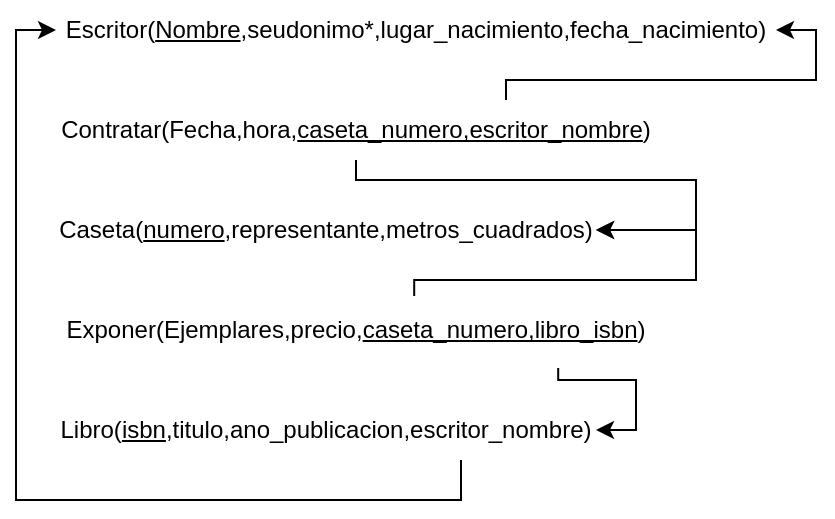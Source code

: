 <mxfile version="20.3.0" type="device"><diagram id="dhUqQA7qiK0-2ENn-W1j" name="Feria del libro"><mxGraphModel dx="1102" dy="685" grid="1" gridSize="10" guides="1" tooltips="1" connect="1" arrows="1" fold="1" page="1" pageScale="1" pageWidth="827" pageHeight="1169" math="0" shadow="0"><root><mxCell id="0"/><mxCell id="1" parent="0"/><mxCell id="9XpYvIED_KMgx8mivtY5-1" value="Escritor(&lt;u&gt;Nombre&lt;/u&gt;,seudonimo*,lugar_nacimiento,fecha_nacimiento)" style="text;html=1;strokeColor=none;fillColor=none;align=center;verticalAlign=middle;whiteSpace=wrap;rounded=0;" parent="1" vertex="1"><mxGeometry x="40" y="40" width="360" height="30" as="geometry"/></mxCell><mxCell id="9XpYvIED_KMgx8mivtY5-6" style="edgeStyle=orthogonalEdgeStyle;rounded=0;orthogonalLoop=1;jettySize=auto;html=1;exitX=0.75;exitY=0;exitDx=0;exitDy=0;entryX=1;entryY=0.5;entryDx=0;entryDy=0;" parent="1" source="9XpYvIED_KMgx8mivtY5-2" target="9XpYvIED_KMgx8mivtY5-1" edge="1"><mxGeometry relative="1" as="geometry"><Array as="points"><mxPoint x="265" y="80"/><mxPoint x="420" y="80"/><mxPoint x="420" y="55"/></Array></mxGeometry></mxCell><mxCell id="9XpYvIED_KMgx8mivtY5-7" style="edgeStyle=orthogonalEdgeStyle;rounded=0;orthogonalLoop=1;jettySize=auto;html=1;exitX=0.5;exitY=1;exitDx=0;exitDy=0;entryX=1;entryY=0.5;entryDx=0;entryDy=0;" parent="1" source="9XpYvIED_KMgx8mivtY5-2" target="9XpYvIED_KMgx8mivtY5-3" edge="1"><mxGeometry relative="1" as="geometry"><Array as="points"><mxPoint x="190" y="130"/><mxPoint x="360" y="130"/><mxPoint x="360" y="155"/></Array></mxGeometry></mxCell><mxCell id="9XpYvIED_KMgx8mivtY5-2" value="Contratar(Fecha,hora,&lt;u&gt;caseta_numero,escritor_nombre&lt;/u&gt;)" style="text;html=1;strokeColor=none;fillColor=none;align=center;verticalAlign=middle;whiteSpace=wrap;rounded=0;" parent="1" vertex="1"><mxGeometry x="40" y="90" width="300" height="30" as="geometry"/></mxCell><mxCell id="9XpYvIED_KMgx8mivtY5-3" value="Caseta(&lt;u&gt;numero&lt;/u&gt;,representante,metros_cuadrados)" style="text;html=1;strokeColor=none;fillColor=none;align=center;verticalAlign=middle;whiteSpace=wrap;rounded=0;" parent="1" vertex="1"><mxGeometry x="40" y="140" width="270" height="30" as="geometry"/></mxCell><mxCell id="9XpYvIED_KMgx8mivtY5-8" style="edgeStyle=orthogonalEdgeStyle;rounded=0;orthogonalLoop=1;jettySize=auto;html=1;exitX=0.597;exitY=-0.067;exitDx=0;exitDy=0;entryX=1;entryY=0.5;entryDx=0;entryDy=0;exitPerimeter=0;" parent="1" source="9XpYvIED_KMgx8mivtY5-4" target="9XpYvIED_KMgx8mivtY5-3" edge="1"><mxGeometry relative="1" as="geometry"><Array as="points"><mxPoint x="219" y="180"/><mxPoint x="360" y="180"/><mxPoint x="360" y="155"/></Array></mxGeometry></mxCell><mxCell id="9XpYvIED_KMgx8mivtY5-9" style="edgeStyle=orthogonalEdgeStyle;rounded=0;orthogonalLoop=1;jettySize=auto;html=1;exitX=0.837;exitY=1.133;exitDx=0;exitDy=0;entryX=1;entryY=0.5;entryDx=0;entryDy=0;exitPerimeter=0;" parent="1" source="9XpYvIED_KMgx8mivtY5-4" target="9XpYvIED_KMgx8mivtY5-5" edge="1"><mxGeometry relative="1" as="geometry"><Array as="points"><mxPoint x="291" y="230"/><mxPoint x="330" y="230"/><mxPoint x="330" y="255"/></Array></mxGeometry></mxCell><mxCell id="9XpYvIED_KMgx8mivtY5-4" value="Exponer(Ejemplares,precio,&lt;u&gt;caseta_numero,libro_isbn&lt;/u&gt;)" style="text;html=1;strokeColor=none;fillColor=none;align=center;verticalAlign=middle;whiteSpace=wrap;rounded=0;" parent="1" vertex="1"><mxGeometry x="40" y="190" width="300" height="30" as="geometry"/></mxCell><mxCell id="9XpYvIED_KMgx8mivtY5-10" style="edgeStyle=orthogonalEdgeStyle;rounded=0;orthogonalLoop=1;jettySize=auto;html=1;exitX=0.75;exitY=1;exitDx=0;exitDy=0;entryX=0;entryY=0.5;entryDx=0;entryDy=0;" parent="1" source="9XpYvIED_KMgx8mivtY5-5" target="9XpYvIED_KMgx8mivtY5-1" edge="1"><mxGeometry relative="1" as="geometry"><Array as="points"><mxPoint x="243" y="290"/><mxPoint x="20" y="290"/><mxPoint x="20" y="55"/></Array></mxGeometry></mxCell><mxCell id="9XpYvIED_KMgx8mivtY5-5" value="Libro(&lt;u&gt;isbn&lt;/u&gt;,titulo,ano_publicacion,escritor_nombre)" style="text;html=1;strokeColor=none;fillColor=none;align=center;verticalAlign=middle;whiteSpace=wrap;rounded=0;" parent="1" vertex="1"><mxGeometry x="40" y="240" width="270" height="30" as="geometry"/></mxCell></root></mxGraphModel></diagram></mxfile>